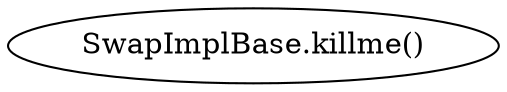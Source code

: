digraph "" {
	graph [bb="0,0,206.04,36"];
	node [label="\N"];
	"SwapImplBase.killme()"	 [height=0.5,
		pos="103.02,18",
		width=2.8617];
}
